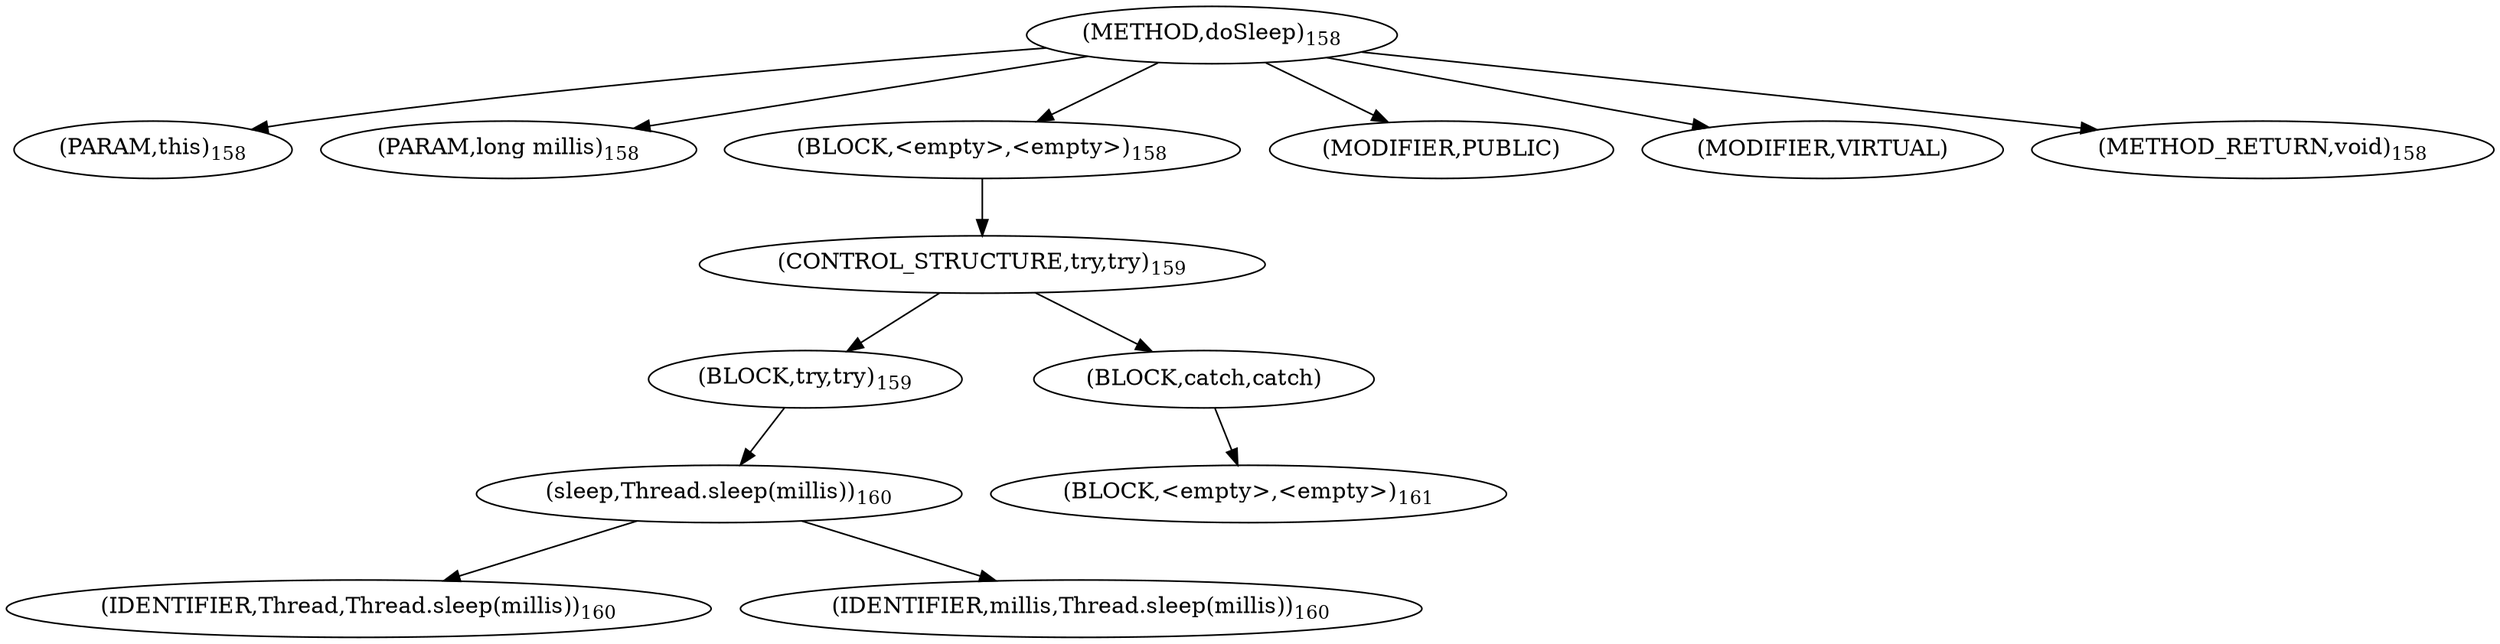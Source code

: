 digraph "doSleep" {  
"113" [label = <(METHOD,doSleep)<SUB>158</SUB>> ]
"114" [label = <(PARAM,this)<SUB>158</SUB>> ]
"115" [label = <(PARAM,long millis)<SUB>158</SUB>> ]
"116" [label = <(BLOCK,&lt;empty&gt;,&lt;empty&gt;)<SUB>158</SUB>> ]
"117" [label = <(CONTROL_STRUCTURE,try,try)<SUB>159</SUB>> ]
"118" [label = <(BLOCK,try,try)<SUB>159</SUB>> ]
"119" [label = <(sleep,Thread.sleep(millis))<SUB>160</SUB>> ]
"120" [label = <(IDENTIFIER,Thread,Thread.sleep(millis))<SUB>160</SUB>> ]
"121" [label = <(IDENTIFIER,millis,Thread.sleep(millis))<SUB>160</SUB>> ]
"122" [label = <(BLOCK,catch,catch)> ]
"123" [label = <(BLOCK,&lt;empty&gt;,&lt;empty&gt;)<SUB>161</SUB>> ]
"124" [label = <(MODIFIER,PUBLIC)> ]
"125" [label = <(MODIFIER,VIRTUAL)> ]
"126" [label = <(METHOD_RETURN,void)<SUB>158</SUB>> ]
  "113" -> "114" 
  "113" -> "115" 
  "113" -> "116" 
  "113" -> "124" 
  "113" -> "125" 
  "113" -> "126" 
  "116" -> "117" 
  "117" -> "118" 
  "117" -> "122" 
  "118" -> "119" 
  "119" -> "120" 
  "119" -> "121" 
  "122" -> "123" 
}

